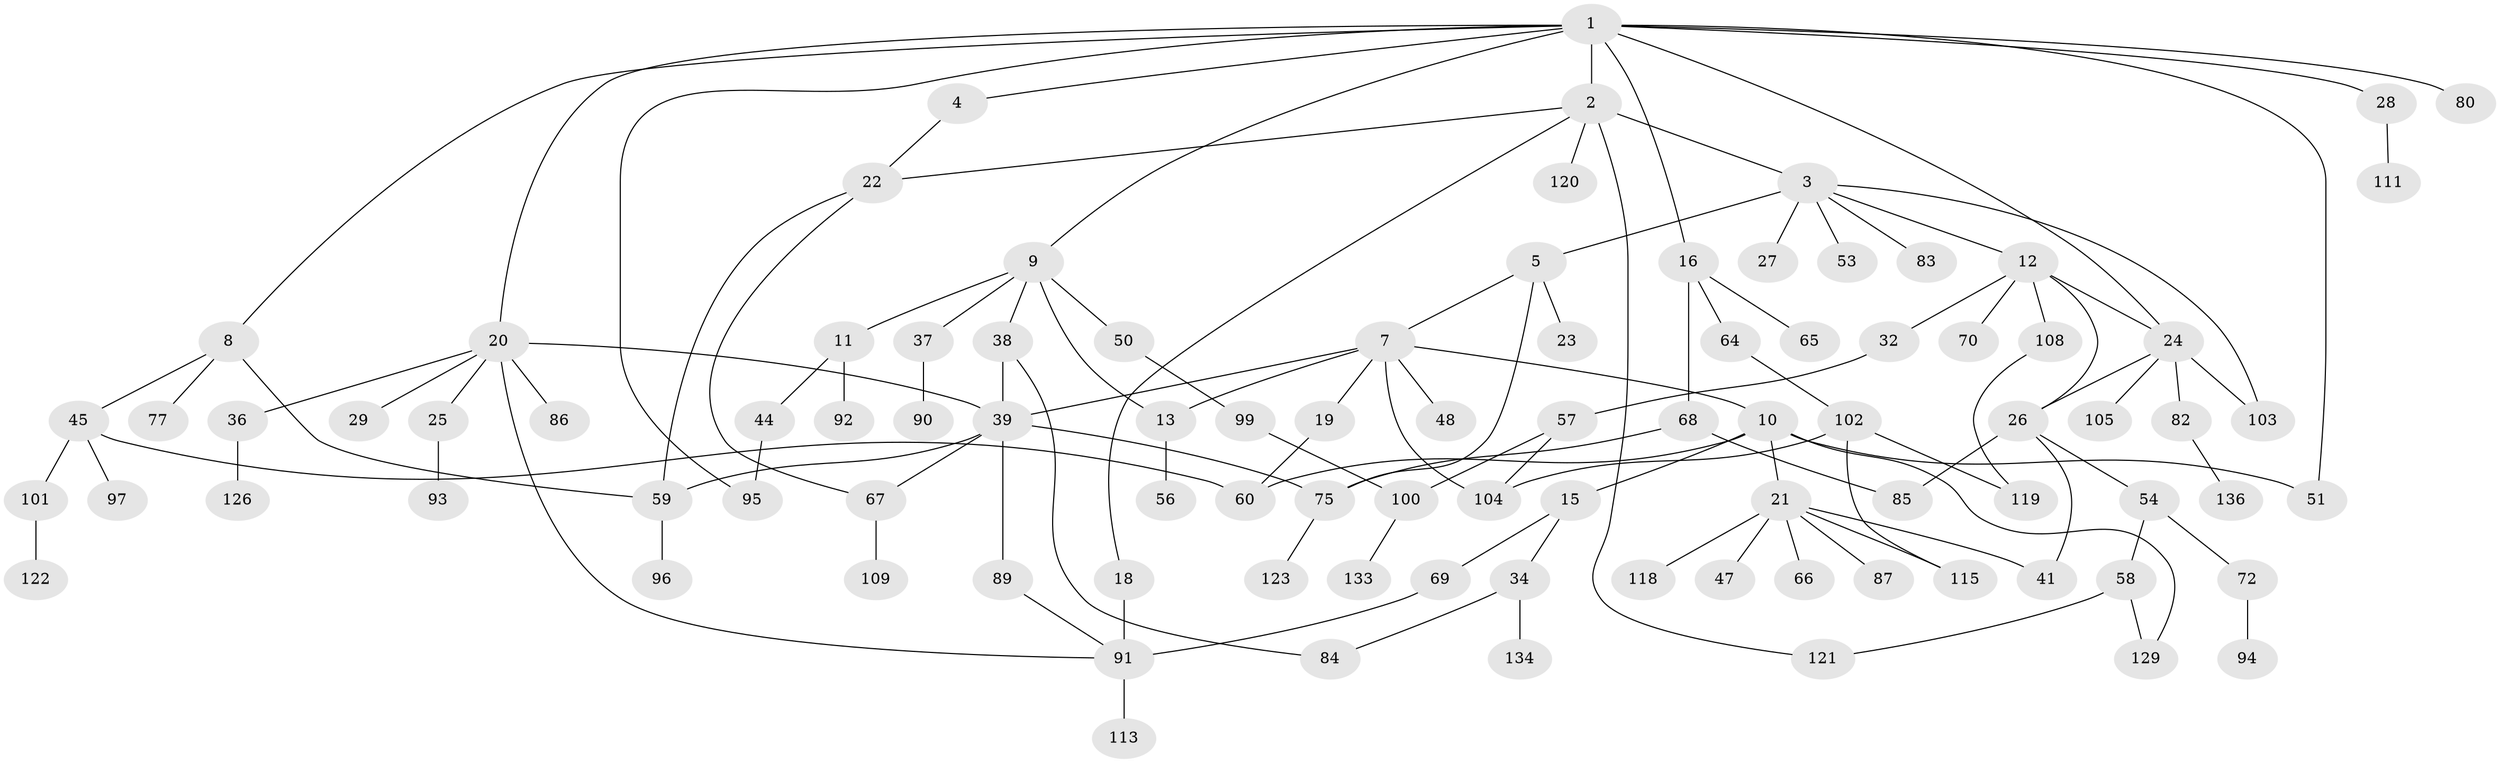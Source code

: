 // Generated by graph-tools (version 1.1) at 2025/23/03/03/25 07:23:33]
// undirected, 95 vertices, 123 edges
graph export_dot {
graph [start="1"]
  node [color=gray90,style=filled];
  1 [super="+14"];
  2 [super="+76"];
  3 [super="+6"];
  4 [super="+40"];
  5;
  7 [super="+81"];
  8 [super="+71"];
  9 [super="+17"];
  10 [super="+33"];
  11;
  12 [super="+31"];
  13 [super="+49"];
  15;
  16 [super="+52"];
  18 [super="+132"];
  19;
  20 [super="+35"];
  21 [super="+42"];
  22 [super="+73"];
  23;
  24 [super="+30"];
  25;
  26 [super="+46"];
  27 [super="+55"];
  28;
  29;
  32;
  34 [super="+61"];
  36;
  37 [super="+63"];
  38 [super="+43"];
  39 [super="+107"];
  41;
  44;
  45 [super="+62"];
  47;
  48 [super="+128"];
  50;
  51 [super="+130"];
  53;
  54 [super="+78"];
  56 [super="+98"];
  57 [super="+79"];
  58 [super="+88"];
  59 [super="+114"];
  60 [super="+117"];
  64;
  65;
  66;
  67 [super="+74"];
  68;
  69;
  70;
  72;
  75;
  77;
  80;
  82;
  83;
  84;
  85 [super="+116"];
  86;
  87;
  89 [super="+131"];
  90 [super="+127"];
  91 [super="+110"];
  92;
  93;
  94;
  95;
  96;
  97;
  99 [super="+124"];
  100 [super="+125"];
  101;
  102 [super="+106"];
  103;
  104;
  105;
  108;
  109 [super="+112"];
  111;
  113;
  115;
  118;
  119 [super="+135"];
  120;
  121;
  122;
  123;
  126;
  129;
  133;
  134;
  136;
  1 -- 2;
  1 -- 4;
  1 -- 8;
  1 -- 9;
  1 -- 20;
  1 -- 24;
  1 -- 16;
  1 -- 80;
  1 -- 51;
  1 -- 28;
  1 -- 95;
  2 -- 3 [weight=2];
  2 -- 18;
  2 -- 120;
  2 -- 121;
  2 -- 22;
  3 -- 5;
  3 -- 53;
  3 -- 83;
  3 -- 103;
  3 -- 27;
  3 -- 12;
  4 -- 22;
  5 -- 7;
  5 -- 23;
  5 -- 75;
  7 -- 10;
  7 -- 13;
  7 -- 19;
  7 -- 39;
  7 -- 48;
  7 -- 104;
  8 -- 45;
  8 -- 59;
  8 -- 77;
  9 -- 11;
  9 -- 50;
  9 -- 37;
  9 -- 38;
  9 -- 13;
  10 -- 15;
  10 -- 21;
  10 -- 129;
  10 -- 51;
  10 -- 60;
  11 -- 44;
  11 -- 92;
  12 -- 26;
  12 -- 70;
  12 -- 24;
  12 -- 32;
  12 -- 108;
  13 -- 56;
  15 -- 34;
  15 -- 69;
  16 -- 64;
  16 -- 68;
  16 -- 65;
  18 -- 91 [weight=2];
  19 -- 60;
  20 -- 25;
  20 -- 29;
  20 -- 91;
  20 -- 86;
  20 -- 36;
  20 -- 39;
  21 -- 47;
  21 -- 87;
  21 -- 115;
  21 -- 41;
  21 -- 66;
  21 -- 118;
  22 -- 67;
  22 -- 59;
  24 -- 82;
  24 -- 105;
  24 -- 26;
  24 -- 103;
  25 -- 93;
  26 -- 41;
  26 -- 54;
  26 -- 85;
  28 -- 111;
  32 -- 57;
  34 -- 134;
  34 -- 84;
  36 -- 126;
  37 -- 90;
  38 -- 84;
  38 -- 39;
  39 -- 89;
  39 -- 75;
  39 -- 59;
  39 -- 67;
  44 -- 95;
  45 -- 101;
  45 -- 97;
  45 -- 60;
  50 -- 99;
  54 -- 58;
  54 -- 72;
  57 -- 104;
  57 -- 100;
  58 -- 129;
  58 -- 121;
  59 -- 96;
  64 -- 102;
  67 -- 109;
  68 -- 75;
  68 -- 85;
  69 -- 91;
  72 -- 94;
  75 -- 123;
  82 -- 136;
  89 -- 91;
  91 -- 113;
  99 -- 100;
  100 -- 133;
  101 -- 122;
  102 -- 104;
  102 -- 115;
  102 -- 119;
  108 -- 119;
}
